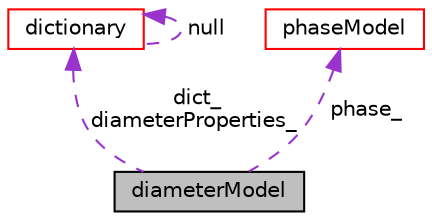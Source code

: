 digraph "diameterModel"
{
  bgcolor="transparent";
  edge [fontname="Helvetica",fontsize="10",labelfontname="Helvetica",labelfontsize="10"];
  node [fontname="Helvetica",fontsize="10",shape=record];
  Node4 [label="diameterModel",height=0.2,width=0.4,color="black", fillcolor="grey75", style="filled", fontcolor="black"];
  Node5 -> Node4 [dir="back",color="darkorchid3",fontsize="10",style="dashed",label=" dict_\ndiameterProperties_" ,fontname="Helvetica"];
  Node5 [label="dictionary",height=0.2,width=0.4,color="red",URL="$a27129.html",tooltip="A list of keyword definitions, which are a keyword followed by any number of values (e..."];
  Node5 -> Node5 [dir="back",color="darkorchid3",fontsize="10",style="dashed",label=" null" ,fontname="Helvetica"];
  Node10 -> Node4 [dir="back",color="darkorchid3",fontsize="10",style="dashed",label=" phase_" ,fontname="Helvetica"];
  Node10 [label="phaseModel",height=0.2,width=0.4,color="red",URL="$a33017.html",tooltip="Single incompressible phase derived from the phase-fraction. Used as part of the multiPhaseMixture fo..."];
}
